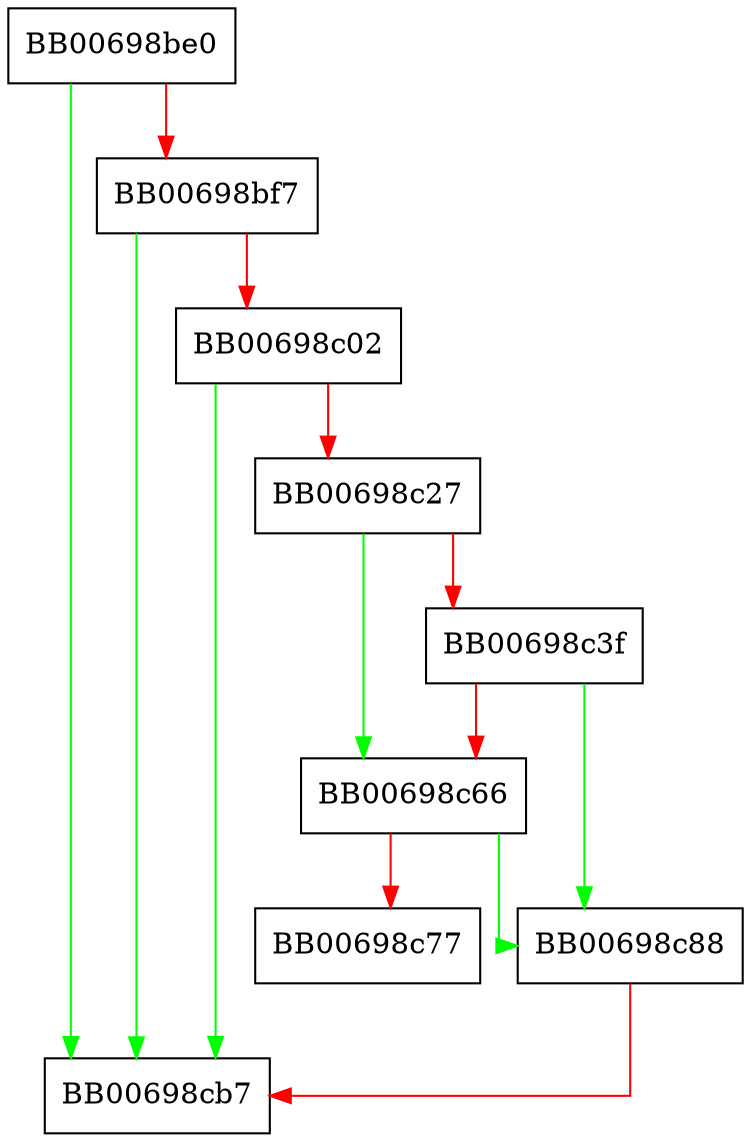 digraph ossl_aes_gcm_siv_dupctx {
  node [shape="box"];
  graph [splines=ortho];
  BB00698be0 -> BB00698cb7 [color="green"];
  BB00698be0 -> BB00698bf7 [color="red"];
  BB00698bf7 -> BB00698cb7 [color="green"];
  BB00698bf7 -> BB00698c02 [color="red"];
  BB00698c02 -> BB00698cb7 [color="green"];
  BB00698c02 -> BB00698c27 [color="red"];
  BB00698c27 -> BB00698c66 [color="green"];
  BB00698c27 -> BB00698c3f [color="red"];
  BB00698c3f -> BB00698c88 [color="green"];
  BB00698c3f -> BB00698c66 [color="red"];
  BB00698c66 -> BB00698c88 [color="green"];
  BB00698c66 -> BB00698c77 [color="red"];
  BB00698c88 -> BB00698cb7 [color="red"];
}